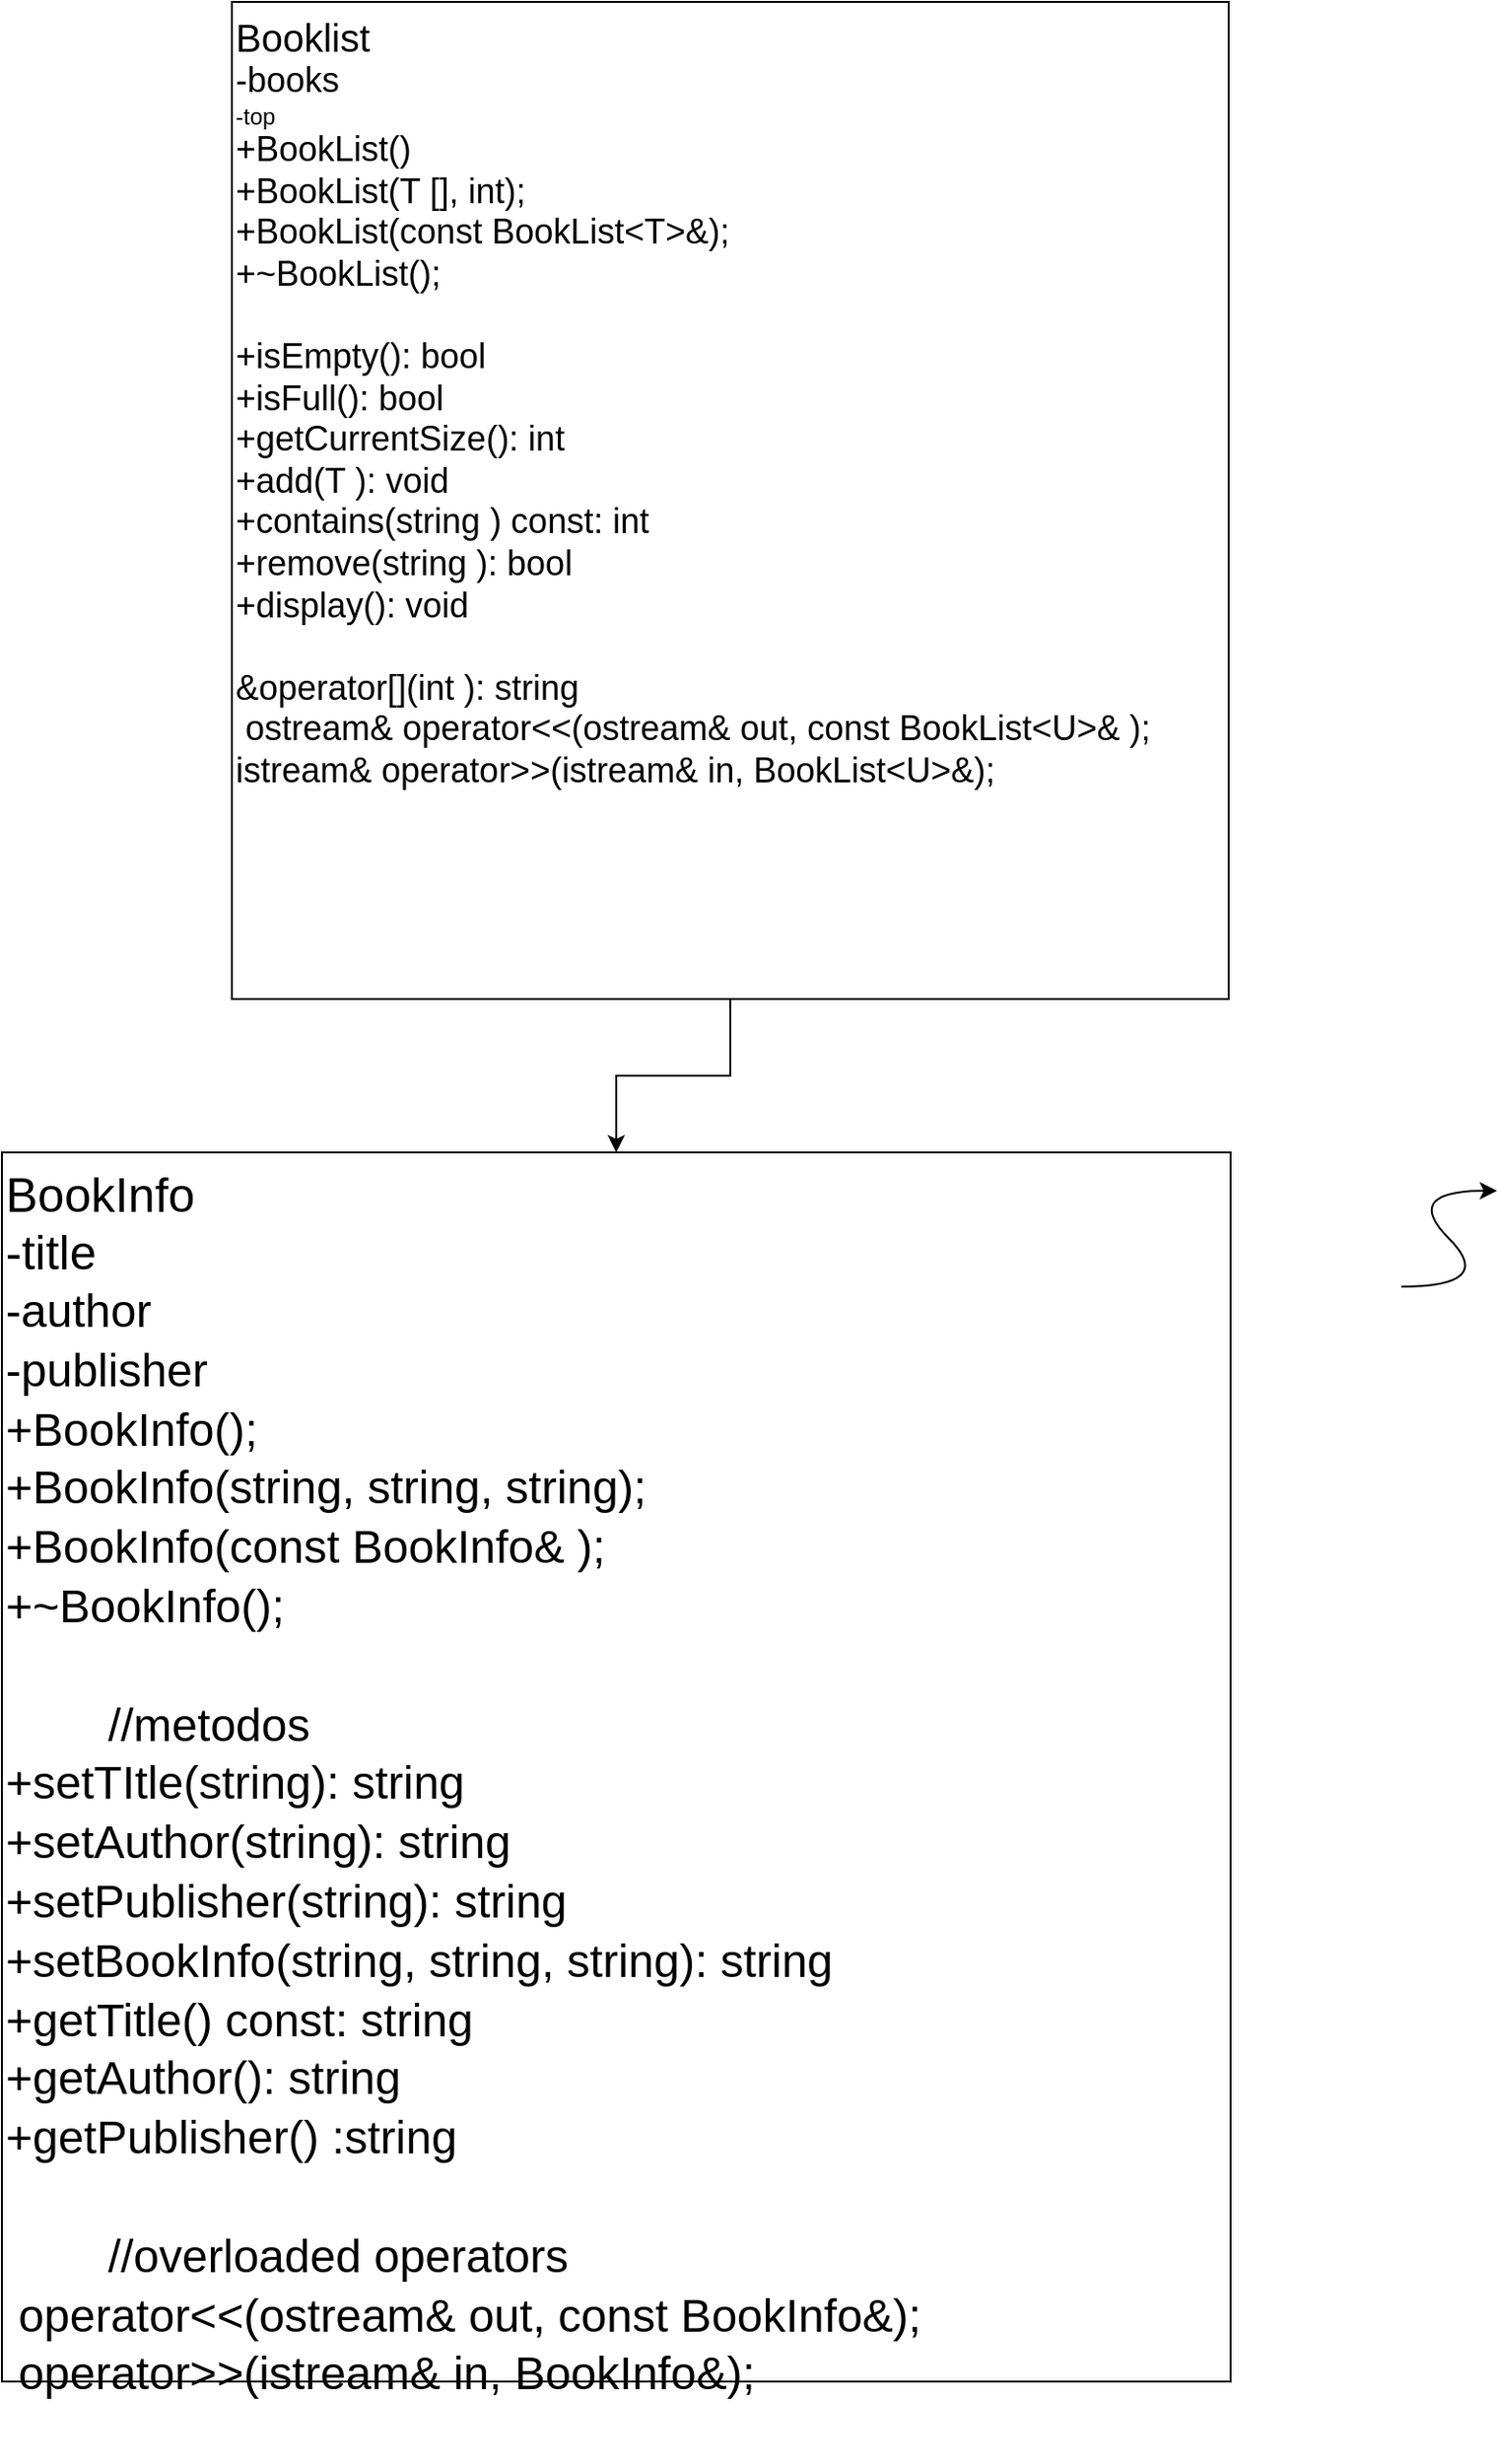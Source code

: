 <mxfile version="21.1.1" type="github">
  <diagram name="Page-1" id="3hsIIS4gC1r514vsuem6">
    <mxGraphModel dx="2440" dy="985" grid="1" gridSize="10" guides="1" tooltips="1" connect="1" arrows="1" fold="1" page="1" pageScale="1" pageWidth="850" pageHeight="1100" math="0" shadow="0">
      <root>
        <mxCell id="0" />
        <mxCell id="1" parent="0" />
        <mxCell id="OYCiUnbFuoVG1H8j1fLI-5" style="edgeStyle=orthogonalEdgeStyle;rounded=0;orthogonalLoop=1;jettySize=auto;html=1;exitX=0.5;exitY=1;exitDx=0;exitDy=0;entryX=0.5;entryY=0;entryDx=0;entryDy=0;" edge="1" parent="1" source="OYCiUnbFuoVG1H8j1fLI-1" target="OYCiUnbFuoVG1H8j1fLI-2">
          <mxGeometry relative="1" as="geometry" />
        </mxCell>
        <mxCell id="OYCiUnbFuoVG1H8j1fLI-1" value="&lt;font style=&quot;font-size: 20px;&quot;&gt;Booklist&lt;br&gt;&lt;/font&gt;&lt;font style=&quot;font-size: 18px;&quot;&gt;&lt;span style=&quot;font-size: 18px;&quot;&gt;-&lt;/span&gt;&lt;font style=&quot;font-size: 18px;&quot;&gt;books&amp;nbsp;&lt;br&gt;&lt;/font&gt;&lt;/font&gt;&lt;font style=&quot;&quot;&gt;-top&lt;br&gt;&lt;span style=&quot;font-size: 18px;&quot;&gt;+BookList()&lt;/span&gt;&lt;br&gt;&lt;div style=&quot;font-size: 18px;&quot;&gt;&lt;span style=&quot;font-size: 18px;&quot;&gt;+BookList(T [], int);&lt;/span&gt;&lt;/div&gt;&lt;div style=&quot;font-size: 18px;&quot;&gt;&lt;span style=&quot;font-size: 18px;&quot;&gt;+BookList(const BookList&amp;lt;T&amp;gt;&amp;amp;);&lt;/span&gt;&lt;/div&gt;&lt;div style=&quot;font-size: 18px;&quot;&gt;&lt;span style=&quot;font-size: 18px;&quot;&gt;+~BookList();&lt;/span&gt;&lt;/div&gt;&lt;div style=&quot;font-size: 18px;&quot;&gt;&lt;span style=&quot;font-size: 18px;&quot;&gt;&lt;br&gt;&lt;/span&gt;&lt;/div&gt;&lt;div style=&quot;font-size: 18px;&quot;&gt;&lt;span style=&quot;font-size: 18px;&quot;&gt;+isEmpty(): bool&lt;/span&gt;&lt;/div&gt;&lt;div style=&quot;font-size: 18px;&quot;&gt;&lt;span style=&quot;font-size: 18px;&quot;&gt;+isFull(): bool&lt;/span&gt;&lt;/div&gt;&lt;div style=&quot;font-size: 18px;&quot;&gt;&lt;span style=&quot;font-size: 18px;&quot;&gt;+getCurrentSize(): int&lt;/span&gt;&lt;/div&gt;&lt;div style=&quot;font-size: 18px;&quot;&gt;&lt;span style=&quot;font-size: 18px;&quot;&gt;+add(T ): void&lt;/span&gt;&lt;/div&gt;&lt;div style=&quot;font-size: 18px;&quot;&gt;&lt;span style=&quot;font-size: 18px;&quot;&gt;+contains(string ) const: int&lt;/span&gt;&lt;/div&gt;&lt;div style=&quot;font-size: 18px;&quot;&gt;&lt;span style=&quot;font-size: 18px;&quot;&gt;+remove(string ): bool&lt;/span&gt;&lt;/div&gt;&lt;div style=&quot;font-size: 18px;&quot;&gt;&lt;span style=&quot;font-size: 18px;&quot;&gt;+display(): void&lt;/span&gt;&lt;/div&gt;&lt;div style=&quot;font-size: 18px;&quot;&gt;&lt;br&gt;&lt;/div&gt;&lt;div style=&quot;font-size: 18px;&quot;&gt;&lt;span style=&quot;font-size: 18px;&quot;&gt;&amp;amp;operator[](int ): string&lt;/span&gt;&lt;/div&gt;&lt;div style=&quot;font-size: 18px;&quot;&gt;&lt;span style=&quot;font-size: 18px;&quot;&gt;&amp;nbsp;ostream&amp;amp; operator&amp;lt;&amp;lt;(ostream&amp;amp; out, const BookList&amp;lt;U&amp;gt;&amp;amp; );&lt;/span&gt;&lt;/div&gt;&lt;div style=&quot;font-size: 18px;&quot;&gt;&lt;span style=&quot;font-size: 18px;&quot;&gt;istream&amp;amp; operator&amp;gt;&amp;gt;(istream&amp;amp; in, BookList&amp;lt;U&amp;gt;&amp;amp;);&amp;nbsp;&lt;/span&gt;&lt;/div&gt;&lt;div style=&quot;font-size: 18px;&quot;&gt;&lt;br&gt;&lt;/div&gt;&lt;/font&gt;" style="whiteSpace=wrap;html=1;aspect=fixed;align=left;verticalAlign=top;" vertex="1" parent="1">
          <mxGeometry x="20" y="140" width="520" height="520" as="geometry" />
        </mxCell>
        <mxCell id="OYCiUnbFuoVG1H8j1fLI-2" value="&lt;font style=&quot;font-size: 25px;&quot;&gt;BookInfo&lt;br&gt;&lt;span style=&quot;&quot;&gt;-title&amp;nbsp;&lt;/span&gt;&lt;br&gt;&lt;span style=&quot;font-size: 24px;&quot;&gt;-author&lt;/span&gt;&lt;br&gt;&lt;span style=&quot;font-size: 24px;&quot;&gt;-publisher&lt;/span&gt;&lt;br&gt;&lt;div style=&quot;&quot;&gt;&lt;span style=&quot;font-size: 24px;&quot;&gt;+BookInfo();&lt;/span&gt;&lt;/div&gt;&lt;div style=&quot;&quot;&gt;&lt;span style=&quot;font-size: 24px;&quot;&gt;+BookInfo(string, string, string);&lt;/span&gt;&lt;/div&gt;&lt;div style=&quot;&quot;&gt;&lt;span style=&quot;font-size: 24px;&quot;&gt;+BookInfo(const BookInfo&amp;amp; );&lt;/span&gt;&lt;/div&gt;&lt;div style=&quot;&quot;&gt;&lt;span style=&quot;font-size: 24px;&quot;&gt;+~BookInfo();&lt;/span&gt;&lt;/div&gt;&lt;div style=&quot;&quot;&gt;&lt;span style=&quot;font-size: 24px;&quot;&gt;&lt;br&gt;&lt;/span&gt;&lt;/div&gt;&lt;div style=&quot;&quot;&gt;&lt;span style=&quot;font-size: 24px;&quot;&gt;&amp;nbsp; &amp;nbsp; &amp;nbsp; &amp;nbsp; //metodos&lt;/span&gt;&lt;/div&gt;&lt;div style=&quot;&quot;&gt;&lt;span style=&quot;font-size: 24px;&quot;&gt;+setTItle(string): string&lt;/span&gt;&lt;/div&gt;&lt;div style=&quot;&quot;&gt;&lt;span style=&quot;font-size: 24px;&quot;&gt;+setAuthor(string): string&lt;/span&gt;&lt;/div&gt;&lt;div style=&quot;&quot;&gt;&lt;span style=&quot;font-size: 24px;&quot;&gt;+setPublisher(string): string&lt;/span&gt;&lt;/div&gt;&lt;div style=&quot;&quot;&gt;&lt;span style=&quot;font-size: 24px;&quot;&gt;+setBookInfo(string, string, string): string&lt;/span&gt;&lt;/div&gt;&lt;div style=&quot;&quot;&gt;&lt;span style=&quot;font-size: 24px;&quot;&gt;+getTitle() const: string&lt;/span&gt;&lt;/div&gt;&lt;div style=&quot;&quot;&gt;&lt;span style=&quot;font-size: 24px;&quot;&gt;+getAuthor(): string&lt;/span&gt;&lt;/div&gt;&lt;div style=&quot;&quot;&gt;&lt;span style=&quot;font-size: 24px;&quot;&gt;+getPublisher() :string&lt;/span&gt;&lt;/div&gt;&lt;div style=&quot;&quot;&gt;&lt;span style=&quot;font-size: 24px;&quot;&gt;&lt;br&gt;&lt;/span&gt;&lt;/div&gt;&lt;div style=&quot;&quot;&gt;&lt;span style=&quot;font-size: 24px;&quot;&gt;&amp;nbsp; &amp;nbsp; &amp;nbsp; &amp;nbsp; //overloaded operators&lt;/span&gt;&lt;/div&gt;&lt;div style=&quot;&quot;&gt;&lt;span style=&quot;font-size: 24px;&quot;&gt;&amp;nbsp;operator&amp;lt;&amp;lt;(ostream&amp;amp; out, const BookInfo&amp;amp;);&lt;/span&gt;&lt;/div&gt;&lt;div style=&quot;&quot;&gt;&lt;span style=&quot;font-size: 24px;&quot;&gt;&amp;nbsp;operator&amp;gt;&amp;gt;(istream&amp;amp; in, BookInfo&amp;amp;);&lt;/span&gt;&lt;/div&gt;&lt;div style=&quot;&quot;&gt;&lt;span style=&quot;font-size: 24px;&quot;&gt;&amp;nbsp; &amp;nbsp;&amp;nbsp;&lt;/span&gt;&lt;/div&gt;&lt;/font&gt;" style="whiteSpace=wrap;html=1;aspect=fixed;align=left;verticalAlign=top;" vertex="1" parent="1">
          <mxGeometry x="-100" y="740" width="641" height="641" as="geometry" />
        </mxCell>
        <mxCell id="OYCiUnbFuoVG1H8j1fLI-4" value="" style="curved=1;endArrow=classic;html=1;rounded=0;" edge="1" parent="1">
          <mxGeometry width="50" height="50" relative="1" as="geometry">
            <mxPoint x="630" y="810" as="sourcePoint" />
            <mxPoint x="680" y="760" as="targetPoint" />
            <Array as="points">
              <mxPoint x="680" y="810" />
              <mxPoint x="630" y="760" />
            </Array>
          </mxGeometry>
        </mxCell>
      </root>
    </mxGraphModel>
  </diagram>
</mxfile>
